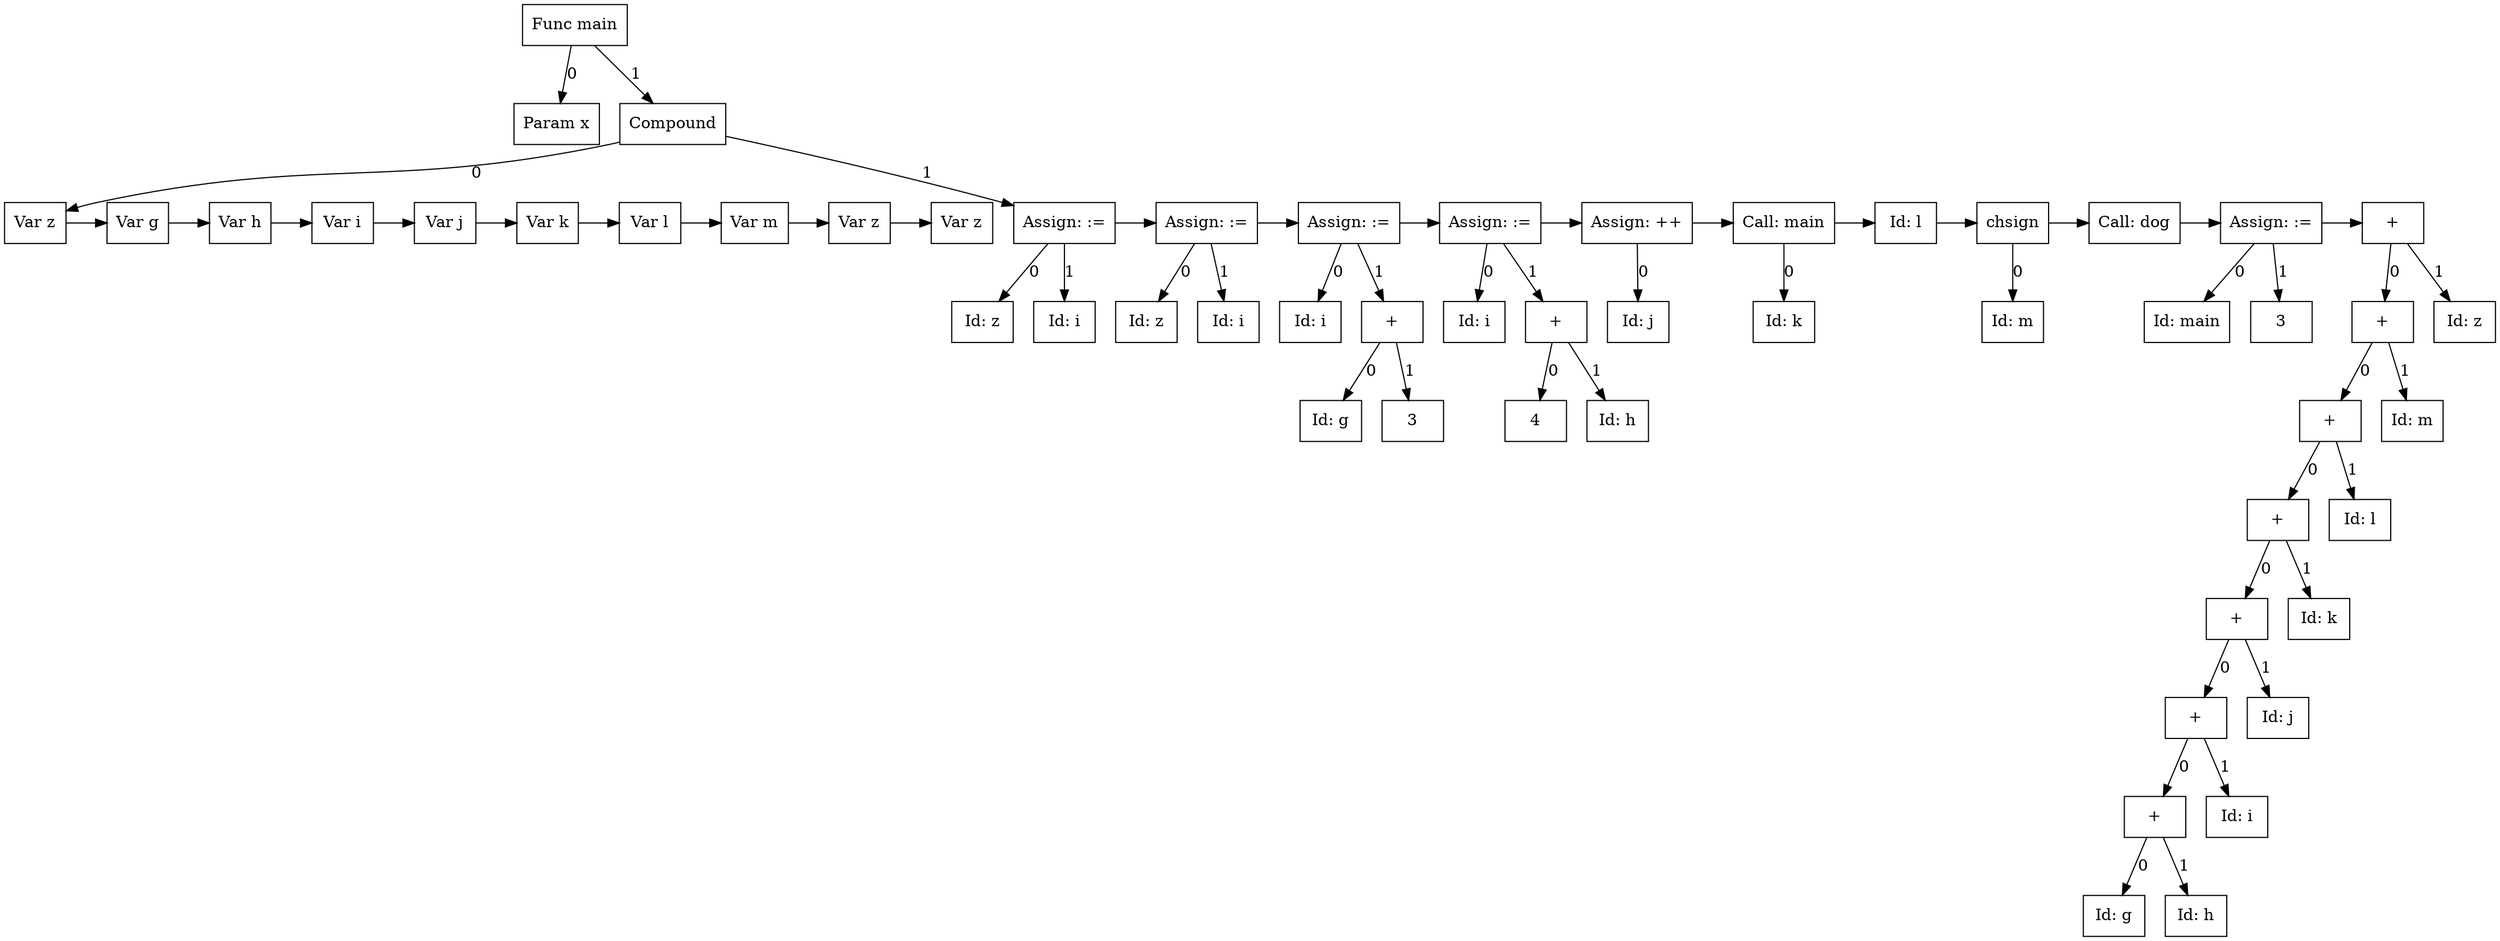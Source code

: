 digraph G {
node54 [label="Func main"; shape=box];
subgraph childNames_54 {
rankdir="LR"; rank="same"; ordering=out
node0 [label="Param x"; shape=box];
node53 [label="Compound"; shape=box];
}

subgraph childPtrs_54 {
rankdir="TB";
node54 -> node0 [label="0"];
node54 -> node53 [label="1"];
}

subgraph childNames_53 {
rankdir="LR"; rank="same"; ordering=out
node1 [label="Var z"; shape=box];
node13 [label="Assign: :="; shape=box];
}

subgraph childPtrs_53 {
rankdir="TB";
node53 -> node1 [label="0"];
node53 -> node13 [label="1"];
}

subgraph SibNames_1 {
rankdir="LR"; rank="same";
node1 [label="Var z"; shape=box];
node2 [label="Var g"; shape=box];
node3 [label="Var h"; shape=box];
node4 [label="Var i"; shape=box];
node5 [label="Var j"; shape=box];
node6 [label="Var k"; shape=box];
node7 [label="Var l"; shape=box];
node8 [label="Var m"; shape=box];
node9 [label="Var z"; shape=box];
node10 [label="Var z"; shape=box];
}

subgraph SibPtrs_1 {
rankdir="LR";
node1 -> node2;
node2 -> node3;
node3 -> node4;
node4 -> node5;
node5 -> node6;
node6 -> node7;
node7 -> node8;
node8 -> node9;
node9 -> node10;
}

subgraph childNames_13 {
rankdir="LR"; rank="same"; ordering=out
node11 [label="Id: z"; shape=box];
node12 [label="Id: i"; shape=box];
}

subgraph childPtrs_13 {
rankdir="TB";
node13 -> node11 [label="0"];
node13 -> node12 [label="1"];
}

subgraph SibNames_13 {
rankdir="LR"; rank="same";
node13 [label="Assign: :="; shape=box];
node16 [label="Assign: :="; shape=box];
node21 [label="Assign: :="; shape=box];
node26 [label="Assign: :="; shape=box];
node28 [label="Assign: ++"; shape=box];
node30 [label="Call: main"; shape=box];
node31 [label="Id: l"; shape=box];
node33 [label="chsign"; shape=box];
node34 [label="Call: dog"; shape=box];
node37 [label="Assign: :="; shape=box];
node52 [label="+"; shape=box];
}

subgraph SibPtrs_13 {
rankdir="LR";
node13 -> node16;
node16 -> node21;
node21 -> node26;
node26 -> node28;
node28 -> node30;
node30 -> node31;
node31 -> node33;
node33 -> node34;
node34 -> node37;
node37 -> node52;
}

subgraph childNames_16 {
rankdir="LR"; rank="same"; ordering=out
node14 [label="Id: z"; shape=box];
node15 [label="Id: i"; shape=box];
}

subgraph childPtrs_16 {
rankdir="TB";
node16 -> node14 [label="0"];
node16 -> node15 [label="1"];
}

subgraph childNames_21 {
rankdir="LR"; rank="same"; ordering=out
node17 [label="Id: i"; shape=box];
node20 [label="+"; shape=box];
}

subgraph childPtrs_21 {
rankdir="TB";
node21 -> node17 [label="0"];
node21 -> node20 [label="1"];
}

subgraph childNames_20 {
rankdir="LR"; rank="same"; ordering=out
node18 [label="Id: g"; shape=box];
node19 [label="3"; shape=box];
}

subgraph childPtrs_20 {
rankdir="TB";
node20 -> node18 [label="0"];
node20 -> node19 [label="1"];
}

subgraph childNames_26 {
rankdir="LR"; rank="same"; ordering=out
node22 [label="Id: i"; shape=box];
node25 [label="+"; shape=box];
}

subgraph childPtrs_26 {
rankdir="TB";
node26 -> node22 [label="0"];
node26 -> node25 [label="1"];
}

subgraph childNames_25 {
rankdir="LR"; rank="same"; ordering=out
node23 [label="4"; shape=box];
node24 [label="Id: h"; shape=box];
}

subgraph childPtrs_25 {
rankdir="TB";
node25 -> node23 [label="0"];
node25 -> node24 [label="1"];
}

subgraph childNames_28 {
rankdir="LR"; rank="same"; ordering=out
node27 [label="Id: j"; shape=box];
}

subgraph childPtrs_28 {
rankdir="TB";
node28 -> node27 [label="0"];
}

subgraph childNames_30 {
rankdir="LR"; rank="same"; ordering=out
node29 [label="Id: k"; shape=box];
}

subgraph childPtrs_30 {
rankdir="TB";
node30 -> node29 [label="0"];
}

subgraph childNames_33 {
rankdir="LR"; rank="same"; ordering=out
node32 [label="Id: m"; shape=box];
}

subgraph childPtrs_33 {
rankdir="TB";
node33 -> node32 [label="0"];
}

subgraph childNames_37 {
rankdir="LR"; rank="same"; ordering=out
node35 [label="Id: main"; shape=box];
node36 [label="3"; shape=box];
}

subgraph childPtrs_37 {
rankdir="TB";
node37 -> node35 [label="0"];
node37 -> node36 [label="1"];
}

subgraph childNames_52 {
rankdir="LR"; rank="same"; ordering=out
node50 [label="+"; shape=box];
node51 [label="Id: z"; shape=box];
}

subgraph childPtrs_52 {
rankdir="TB";
node52 -> node50 [label="0"];
node52 -> node51 [label="1"];
}

subgraph childNames_50 {
rankdir="LR"; rank="same"; ordering=out
node48 [label="+"; shape=box];
node49 [label="Id: m"; shape=box];
}

subgraph childPtrs_50 {
rankdir="TB";
node50 -> node48 [label="0"];
node50 -> node49 [label="1"];
}

subgraph childNames_48 {
rankdir="LR"; rank="same"; ordering=out
node46 [label="+"; shape=box];
node47 [label="Id: l"; shape=box];
}

subgraph childPtrs_48 {
rankdir="TB";
node48 -> node46 [label="0"];
node48 -> node47 [label="1"];
}

subgraph childNames_46 {
rankdir="LR"; rank="same"; ordering=out
node44 [label="+"; shape=box];
node45 [label="Id: k"; shape=box];
}

subgraph childPtrs_46 {
rankdir="TB";
node46 -> node44 [label="0"];
node46 -> node45 [label="1"];
}

subgraph childNames_44 {
rankdir="LR"; rank="same"; ordering=out
node42 [label="+"; shape=box];
node43 [label="Id: j"; shape=box];
}

subgraph childPtrs_44 {
rankdir="TB";
node44 -> node42 [label="0"];
node44 -> node43 [label="1"];
}

subgraph childNames_42 {
rankdir="LR"; rank="same"; ordering=out
node40 [label="+"; shape=box];
node41 [label="Id: i"; shape=box];
}

subgraph childPtrs_42 {
rankdir="TB";
node42 -> node40 [label="0"];
node42 -> node41 [label="1"];
}

subgraph childNames_40 {
rankdir="LR"; rank="same"; ordering=out
node38 [label="Id: g"; shape=box];
node39 [label="Id: h"; shape=box];
}

subgraph childPtrs_40 {
rankdir="TB";
node40 -> node38 [label="0"];
node40 -> node39 [label="1"];
}

}
